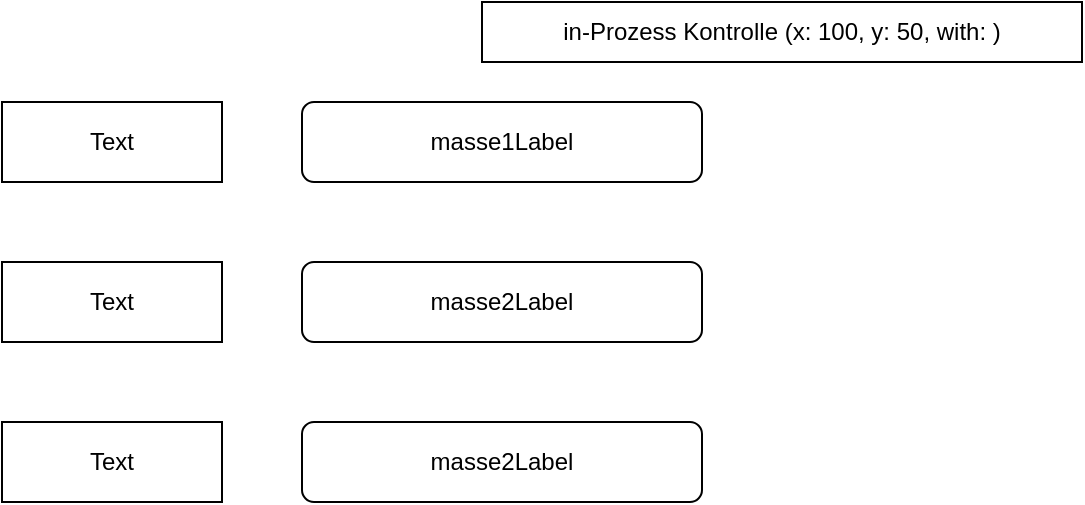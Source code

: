 <mxfile version="18.1.3" type="device"><diagram id="c-96xcpcPqM-xwK_S5vx" name="Seite-1"><mxGraphModel dx="1662" dy="865" grid="1" gridSize="10" guides="1" tooltips="1" connect="1" arrows="1" fold="1" page="1" pageScale="1" pageWidth="1169" pageHeight="827" math="0" shadow="0"><root><mxCell id="0"/><mxCell id="1" parent="0"/><mxCell id="n-q0VsEFMewZG9M6Q8_j-3" value="masse1Label" style="rounded=1;whiteSpace=wrap;html=1;" vertex="1" parent="1"><mxGeometry x="200" y="80" width="200" height="40" as="geometry"/></mxCell><mxCell id="n-q0VsEFMewZG9M6Q8_j-4" value="Text" style="text;html=1;strokeColor=#000000;fillColor=none;align=center;verticalAlign=middle;whiteSpace=wrap;rounded=0;shadow=0;" vertex="1" parent="1"><mxGeometry x="50" y="80" width="110" height="40" as="geometry"/></mxCell><mxCell id="n-q0VsEFMewZG9M6Q8_j-6" value="Text" style="text;html=1;strokeColor=#000000;fillColor=none;align=center;verticalAlign=middle;whiteSpace=wrap;rounded=0;shadow=0;" vertex="1" parent="1"><mxGeometry x="50" y="160" width="110" height="40" as="geometry"/></mxCell><mxCell id="n-q0VsEFMewZG9M6Q8_j-7" value="Text" style="text;html=1;strokeColor=#000000;fillColor=none;align=center;verticalAlign=middle;whiteSpace=wrap;rounded=0;shadow=0;" vertex="1" parent="1"><mxGeometry x="50" y="240" width="110" height="40" as="geometry"/></mxCell><mxCell id="n-q0VsEFMewZG9M6Q8_j-8" value="in-Prozess Kontrolle (x: 100, y: 50, with: )" style="text;html=1;strokeColor=#000000;fillColor=none;align=center;verticalAlign=middle;whiteSpace=wrap;rounded=0;shadow=0;" vertex="1" parent="1"><mxGeometry x="290" y="30" width="300" height="30" as="geometry"/></mxCell><mxCell id="n-q0VsEFMewZG9M6Q8_j-9" value="&lt;span style=&quot;&quot;&gt;masse2Label&lt;/span&gt;" style="rounded=1;whiteSpace=wrap;html=1;" vertex="1" parent="1"><mxGeometry x="200" y="160" width="200" height="40" as="geometry"/></mxCell><mxCell id="n-q0VsEFMewZG9M6Q8_j-10" value="&lt;span style=&quot;&quot;&gt;masse2Label&lt;/span&gt;" style="rounded=1;whiteSpace=wrap;html=1;" vertex="1" parent="1"><mxGeometry x="200" y="240" width="200" height="40" as="geometry"/></mxCell></root></mxGraphModel></diagram></mxfile>